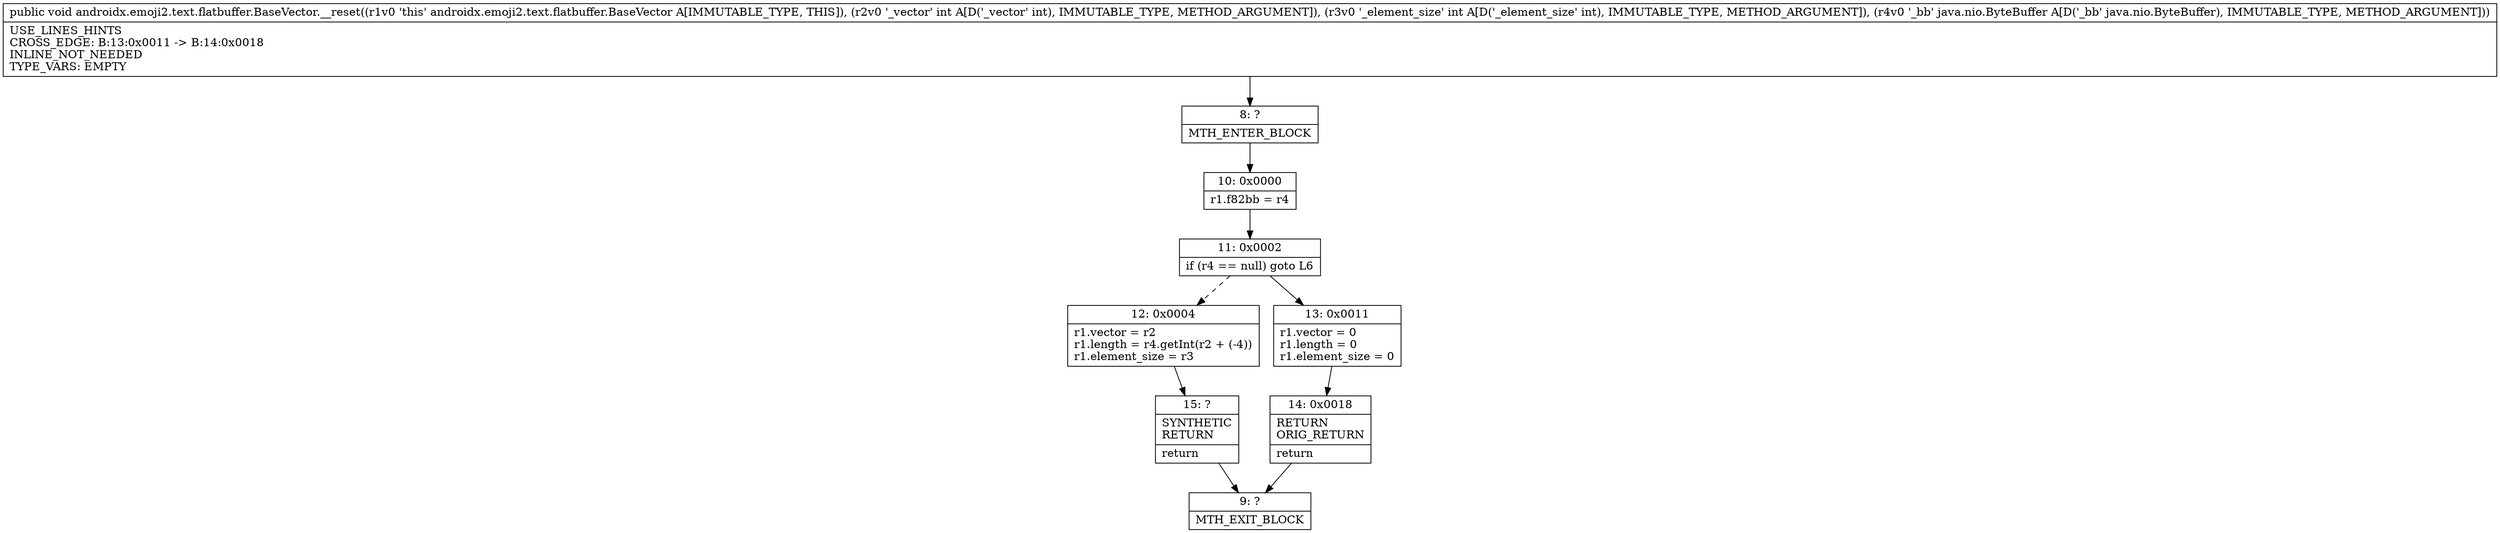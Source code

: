 digraph "CFG forandroidx.emoji2.text.flatbuffer.BaseVector.__reset(IILjava\/nio\/ByteBuffer;)V" {
Node_8 [shape=record,label="{8\:\ ?|MTH_ENTER_BLOCK\l}"];
Node_10 [shape=record,label="{10\:\ 0x0000|r1.f82bb = r4\l}"];
Node_11 [shape=record,label="{11\:\ 0x0002|if (r4 == null) goto L6\l}"];
Node_12 [shape=record,label="{12\:\ 0x0004|r1.vector = r2\lr1.length = r4.getInt(r2 + (\-4))\lr1.element_size = r3\l}"];
Node_15 [shape=record,label="{15\:\ ?|SYNTHETIC\lRETURN\l|return\l}"];
Node_9 [shape=record,label="{9\:\ ?|MTH_EXIT_BLOCK\l}"];
Node_13 [shape=record,label="{13\:\ 0x0011|r1.vector = 0\lr1.length = 0\lr1.element_size = 0\l}"];
Node_14 [shape=record,label="{14\:\ 0x0018|RETURN\lORIG_RETURN\l|return\l}"];
MethodNode[shape=record,label="{public void androidx.emoji2.text.flatbuffer.BaseVector.__reset((r1v0 'this' androidx.emoji2.text.flatbuffer.BaseVector A[IMMUTABLE_TYPE, THIS]), (r2v0 '_vector' int A[D('_vector' int), IMMUTABLE_TYPE, METHOD_ARGUMENT]), (r3v0 '_element_size' int A[D('_element_size' int), IMMUTABLE_TYPE, METHOD_ARGUMENT]), (r4v0 '_bb' java.nio.ByteBuffer A[D('_bb' java.nio.ByteBuffer), IMMUTABLE_TYPE, METHOD_ARGUMENT]))  | USE_LINES_HINTS\lCROSS_EDGE: B:13:0x0011 \-\> B:14:0x0018\lINLINE_NOT_NEEDED\lTYPE_VARS: EMPTY\l}"];
MethodNode -> Node_8;Node_8 -> Node_10;
Node_10 -> Node_11;
Node_11 -> Node_12[style=dashed];
Node_11 -> Node_13;
Node_12 -> Node_15;
Node_15 -> Node_9;
Node_13 -> Node_14;
Node_14 -> Node_9;
}

